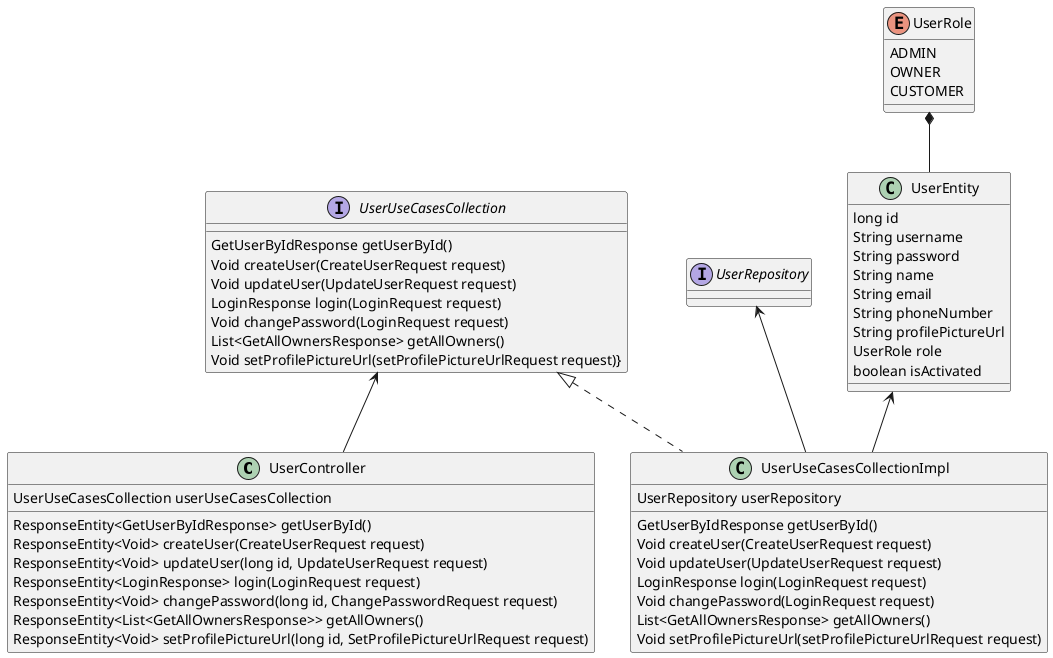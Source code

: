 @startuml

'Controller Layer

Class UserController{
    'properties
    UserUseCasesCollection userUseCasesCollection

    'Methods
    ResponseEntity<GetUserByIdResponse> getUserById()
    ResponseEntity<Void> createUser(CreateUserRequest request)
    ResponseEntity<Void> updateUser(long id, UpdateUserRequest request)
    ResponseEntity<LoginResponse> login(LoginRequest request)
    ResponseEntity<Void> changePassword(long id, ChangePasswordRequest request)
    ResponseEntity<List<GetAllOwnersResponse>> getAllOwners()
    ResponseEntity<Void> setProfilePictureUrl(long id, SetProfilePictureUrlRequest request)
}

UserUseCasesCollection <-- UserController

'Business Layer

'User UseCases
Interface UserUseCasesCollection{
    GetUserByIdResponse getUserById()
    Void createUser(CreateUserRequest request)
    Void updateUser(UpdateUserRequest request)
    LoginResponse login(LoginRequest request)
    Void changePassword(LoginRequest request)
    List<GetAllOwnersResponse> getAllOwners()
    Void setProfilePictureUrl(setProfilePictureUrlRequest request)}
}

Class UserUseCasesCollectionImpl{
    'Property
    UserRepository userRepository

    'Method
    GetUserByIdResponse getUserById()
    Void createUser(CreateUserRequest request)
    Void updateUser(UpdateUserRequest request)
    LoginResponse login(LoginRequest request)
    Void changePassword(LoginRequest request)
    List<GetAllOwnersResponse> getAllOwners()
    Void setProfilePictureUrl(setProfilePictureUrlRequest request)
}

UserUseCasesCollection <|.. UserUseCasesCollectionImpl

UserRepository <-- UserUseCasesCollectionImpl

UserEntity <-- UserUseCasesCollectionImpl

'Repository
Interface UserRepository

'Entities

Enum UserRole{
    ADMIN
    OWNER
    CUSTOMER
}

UserRole *-- UserEntity

Class UserEntity{
    long id
    String username
    String password
    String name
    String email
    String phoneNumber
    String profilePictureUrl
    UserRole role
    boolean isActivated
}

@enduml
